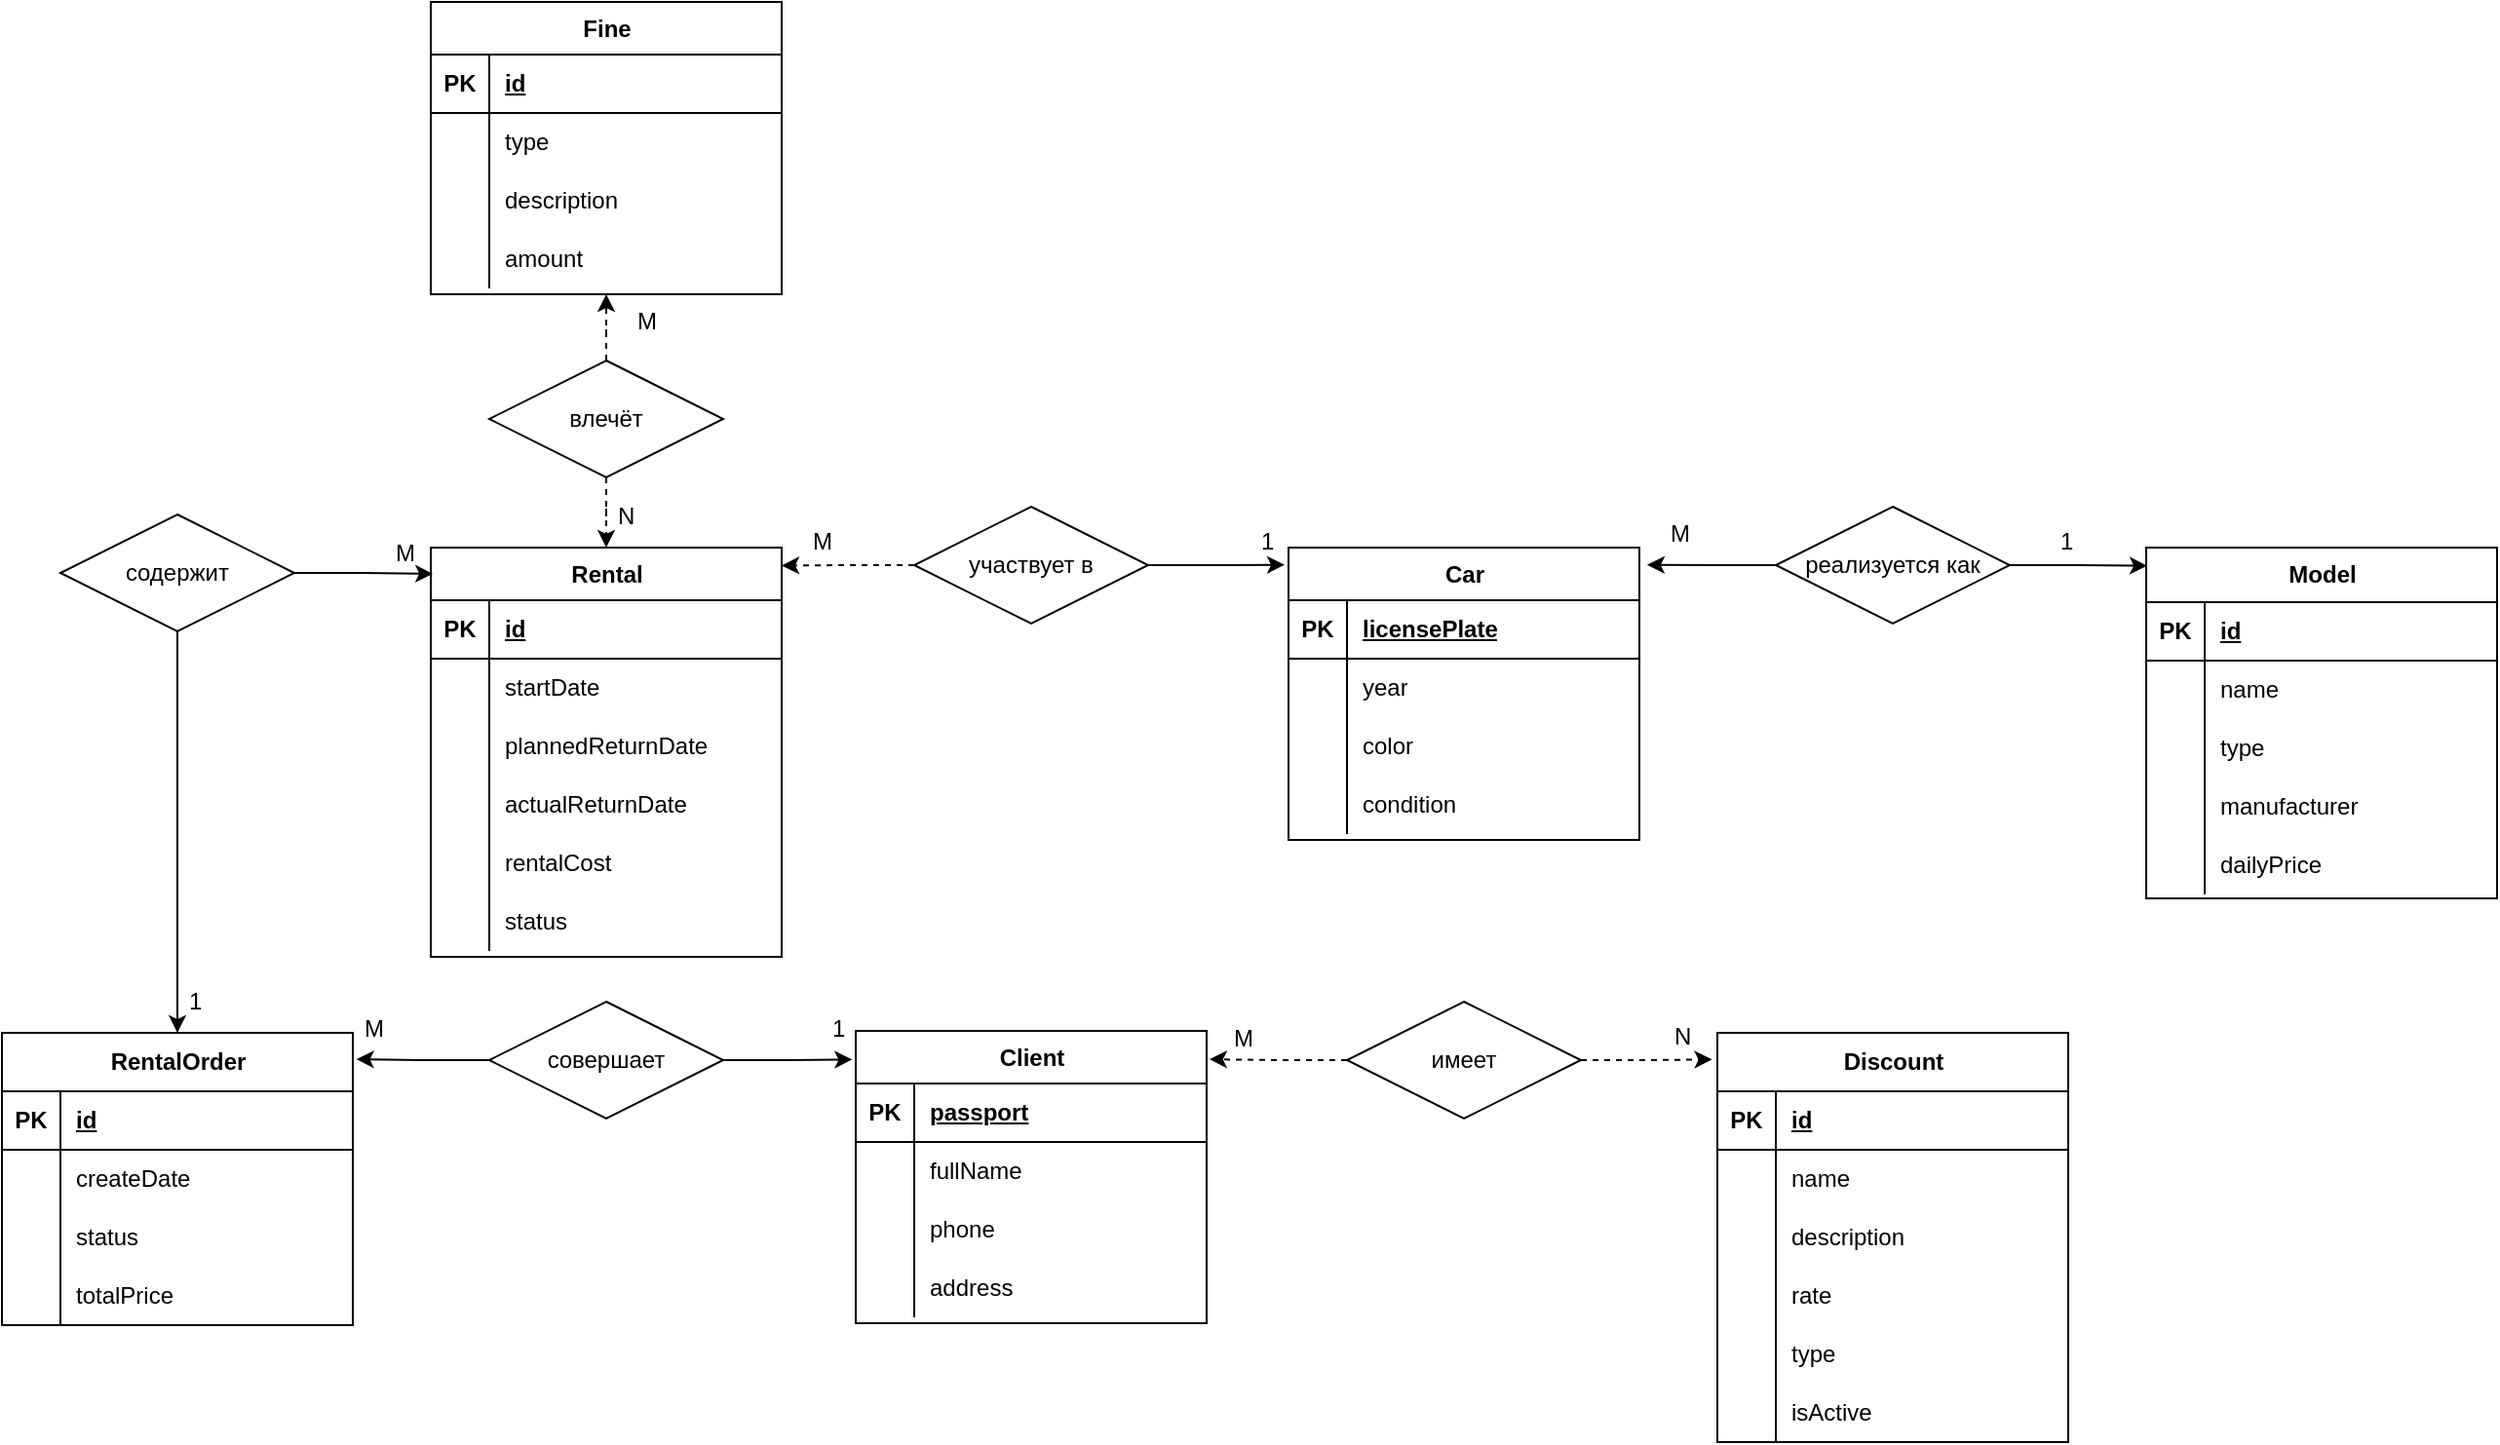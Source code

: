 <mxfile version="21.7.5" type="device">
  <diagram name="Page-1" id="9f46799a-70d6-7492-0946-bef42562c5a5">
    <mxGraphModel dx="1036" dy="1504" grid="1" gridSize="10" guides="1" tooltips="1" connect="1" arrows="1" fold="1" page="1" pageScale="1" pageWidth="1100" pageHeight="850" background="none" math="0" shadow="0">
      <root>
        <mxCell id="0" />
        <mxCell id="1" parent="0" />
        <mxCell id="jEV_TQx2uxg81v38TO5V-1" value="Client" style="shape=table;startSize=27;container=1;collapsible=1;childLayout=tableLayout;fixedRows=1;rowLines=0;fontStyle=1;align=center;resizeLast=1;html=1;" parent="1" vertex="1">
          <mxGeometry x="448" y="265" width="180" height="150" as="geometry" />
        </mxCell>
        <mxCell id="jEV_TQx2uxg81v38TO5V-2" value="" style="shape=tableRow;horizontal=0;startSize=0;swimlaneHead=0;swimlaneBody=0;fillColor=none;collapsible=0;dropTarget=0;points=[[0,0.5],[1,0.5]];portConstraint=eastwest;top=0;left=0;right=0;bottom=1;" parent="jEV_TQx2uxg81v38TO5V-1" vertex="1">
          <mxGeometry y="27" width="180" height="30" as="geometry" />
        </mxCell>
        <mxCell id="jEV_TQx2uxg81v38TO5V-3" value="PK" style="shape=partialRectangle;connectable=0;fillColor=none;top=0;left=0;bottom=0;right=0;fontStyle=1;overflow=hidden;whiteSpace=wrap;html=1;" parent="jEV_TQx2uxg81v38TO5V-2" vertex="1">
          <mxGeometry width="30" height="30" as="geometry">
            <mxRectangle width="30" height="30" as="alternateBounds" />
          </mxGeometry>
        </mxCell>
        <mxCell id="jEV_TQx2uxg81v38TO5V-4" value="passport" style="shape=partialRectangle;connectable=0;fillColor=none;top=0;left=0;bottom=0;right=0;align=left;spacingLeft=6;fontStyle=5;overflow=hidden;whiteSpace=wrap;html=1;" parent="jEV_TQx2uxg81v38TO5V-2" vertex="1">
          <mxGeometry x="30" width="150" height="30" as="geometry">
            <mxRectangle width="150" height="30" as="alternateBounds" />
          </mxGeometry>
        </mxCell>
        <mxCell id="jEV_TQx2uxg81v38TO5V-5" value="" style="shape=tableRow;horizontal=0;startSize=0;swimlaneHead=0;swimlaneBody=0;fillColor=none;collapsible=0;dropTarget=0;points=[[0,0.5],[1,0.5]];portConstraint=eastwest;top=0;left=0;right=0;bottom=0;" parent="jEV_TQx2uxg81v38TO5V-1" vertex="1">
          <mxGeometry y="57" width="180" height="30" as="geometry" />
        </mxCell>
        <mxCell id="jEV_TQx2uxg81v38TO5V-6" value="" style="shape=partialRectangle;connectable=0;fillColor=none;top=0;left=0;bottom=0;right=0;editable=1;overflow=hidden;whiteSpace=wrap;html=1;" parent="jEV_TQx2uxg81v38TO5V-5" vertex="1">
          <mxGeometry width="30" height="30" as="geometry">
            <mxRectangle width="30" height="30" as="alternateBounds" />
          </mxGeometry>
        </mxCell>
        <mxCell id="jEV_TQx2uxg81v38TO5V-7" value="fullName" style="shape=partialRectangle;connectable=0;fillColor=none;top=0;left=0;bottom=0;right=0;align=left;spacingLeft=6;overflow=hidden;whiteSpace=wrap;html=1;" parent="jEV_TQx2uxg81v38TO5V-5" vertex="1">
          <mxGeometry x="30" width="150" height="30" as="geometry">
            <mxRectangle width="150" height="30" as="alternateBounds" />
          </mxGeometry>
        </mxCell>
        <mxCell id="jEV_TQx2uxg81v38TO5V-11" value="" style="shape=tableRow;horizontal=0;startSize=0;swimlaneHead=0;swimlaneBody=0;fillColor=none;collapsible=0;dropTarget=0;points=[[0,0.5],[1,0.5]];portConstraint=eastwest;top=0;left=0;right=0;bottom=0;" parent="jEV_TQx2uxg81v38TO5V-1" vertex="1">
          <mxGeometry y="87" width="180" height="30" as="geometry" />
        </mxCell>
        <mxCell id="jEV_TQx2uxg81v38TO5V-12" value="" style="shape=partialRectangle;connectable=0;fillColor=none;top=0;left=0;bottom=0;right=0;editable=1;overflow=hidden;whiteSpace=wrap;html=1;" parent="jEV_TQx2uxg81v38TO5V-11" vertex="1">
          <mxGeometry width="30" height="30" as="geometry">
            <mxRectangle width="30" height="30" as="alternateBounds" />
          </mxGeometry>
        </mxCell>
        <mxCell id="jEV_TQx2uxg81v38TO5V-13" value="phone" style="shape=partialRectangle;connectable=0;fillColor=none;top=0;left=0;bottom=0;right=0;align=left;spacingLeft=6;overflow=hidden;whiteSpace=wrap;html=1;" parent="jEV_TQx2uxg81v38TO5V-11" vertex="1">
          <mxGeometry x="30" width="150" height="30" as="geometry">
            <mxRectangle width="150" height="30" as="alternateBounds" />
          </mxGeometry>
        </mxCell>
        <mxCell id="jEV_TQx2uxg81v38TO5V-14" style="shape=tableRow;horizontal=0;startSize=0;swimlaneHead=0;swimlaneBody=0;fillColor=none;collapsible=0;dropTarget=0;points=[[0,0.5],[1,0.5]];portConstraint=eastwest;top=0;left=0;right=0;bottom=0;" parent="jEV_TQx2uxg81v38TO5V-1" vertex="1">
          <mxGeometry y="117" width="180" height="30" as="geometry" />
        </mxCell>
        <mxCell id="jEV_TQx2uxg81v38TO5V-15" style="shape=partialRectangle;connectable=0;fillColor=none;top=0;left=0;bottom=0;right=0;editable=1;overflow=hidden;whiteSpace=wrap;html=1;" parent="jEV_TQx2uxg81v38TO5V-14" vertex="1">
          <mxGeometry width="30" height="30" as="geometry">
            <mxRectangle width="30" height="30" as="alternateBounds" />
          </mxGeometry>
        </mxCell>
        <mxCell id="jEV_TQx2uxg81v38TO5V-16" value="address" style="shape=partialRectangle;connectable=0;fillColor=none;top=0;left=0;bottom=0;right=0;align=left;spacingLeft=6;overflow=hidden;whiteSpace=wrap;html=1;" parent="jEV_TQx2uxg81v38TO5V-14" vertex="1">
          <mxGeometry x="30" width="150" height="30" as="geometry">
            <mxRectangle width="150" height="30" as="alternateBounds" />
          </mxGeometry>
        </mxCell>
        <mxCell id="jEV_TQx2uxg81v38TO5V-19" style="edgeStyle=orthogonalEdgeStyle;rounded=0;orthogonalLoop=1;jettySize=auto;html=1;entryX=-0.01;entryY=0.098;entryDx=0;entryDy=0;entryPerimeter=0;" parent="1" source="jEV_TQx2uxg81v38TO5V-17" target="jEV_TQx2uxg81v38TO5V-1" edge="1">
          <mxGeometry relative="1" as="geometry" />
        </mxCell>
        <mxCell id="jEV_TQx2uxg81v38TO5V-36" style="edgeStyle=orthogonalEdgeStyle;rounded=0;orthogonalLoop=1;jettySize=auto;html=1;entryX=1.01;entryY=0.09;entryDx=0;entryDy=0;entryPerimeter=0;" parent="1" source="jEV_TQx2uxg81v38TO5V-17" target="jEV_TQx2uxg81v38TO5V-20" edge="1">
          <mxGeometry relative="1" as="geometry" />
        </mxCell>
        <mxCell id="jEV_TQx2uxg81v38TO5V-17" value="cовершает" style="shape=rhombus;perimeter=rhombusPerimeter;whiteSpace=wrap;html=1;align=center;" parent="1" vertex="1">
          <mxGeometry x="260" y="250" width="120" height="60" as="geometry" />
        </mxCell>
        <mxCell id="jEV_TQx2uxg81v38TO5V-20" value="RentalOrder" style="shape=table;startSize=30;container=1;collapsible=1;childLayout=tableLayout;fixedRows=1;rowLines=0;fontStyle=1;align=center;resizeLast=1;html=1;" parent="1" vertex="1">
          <mxGeometry x="10" y="266" width="180" height="150" as="geometry" />
        </mxCell>
        <mxCell id="jEV_TQx2uxg81v38TO5V-21" value="" style="shape=tableRow;horizontal=0;startSize=0;swimlaneHead=0;swimlaneBody=0;fillColor=none;collapsible=0;dropTarget=0;points=[[0,0.5],[1,0.5]];portConstraint=eastwest;top=0;left=0;right=0;bottom=1;" parent="jEV_TQx2uxg81v38TO5V-20" vertex="1">
          <mxGeometry y="30" width="180" height="30" as="geometry" />
        </mxCell>
        <mxCell id="jEV_TQx2uxg81v38TO5V-22" value="PK" style="shape=partialRectangle;connectable=0;fillColor=none;top=0;left=0;bottom=0;right=0;fontStyle=1;overflow=hidden;whiteSpace=wrap;html=1;" parent="jEV_TQx2uxg81v38TO5V-21" vertex="1">
          <mxGeometry width="30" height="30" as="geometry">
            <mxRectangle width="30" height="30" as="alternateBounds" />
          </mxGeometry>
        </mxCell>
        <mxCell id="jEV_TQx2uxg81v38TO5V-23" value="id" style="shape=partialRectangle;connectable=0;fillColor=none;top=0;left=0;bottom=0;right=0;align=left;spacingLeft=6;fontStyle=5;overflow=hidden;whiteSpace=wrap;html=1;" parent="jEV_TQx2uxg81v38TO5V-21" vertex="1">
          <mxGeometry x="30" width="150" height="30" as="geometry">
            <mxRectangle width="150" height="30" as="alternateBounds" />
          </mxGeometry>
        </mxCell>
        <mxCell id="jEV_TQx2uxg81v38TO5V-24" value="" style="shape=tableRow;horizontal=0;startSize=0;swimlaneHead=0;swimlaneBody=0;fillColor=none;collapsible=0;dropTarget=0;points=[[0,0.5],[1,0.5]];portConstraint=eastwest;top=0;left=0;right=0;bottom=0;" parent="jEV_TQx2uxg81v38TO5V-20" vertex="1">
          <mxGeometry y="60" width="180" height="30" as="geometry" />
        </mxCell>
        <mxCell id="jEV_TQx2uxg81v38TO5V-25" value="" style="shape=partialRectangle;connectable=0;fillColor=none;top=0;left=0;bottom=0;right=0;editable=1;overflow=hidden;whiteSpace=wrap;html=1;" parent="jEV_TQx2uxg81v38TO5V-24" vertex="1">
          <mxGeometry width="30" height="30" as="geometry">
            <mxRectangle width="30" height="30" as="alternateBounds" />
          </mxGeometry>
        </mxCell>
        <mxCell id="jEV_TQx2uxg81v38TO5V-26" value="createDate" style="shape=partialRectangle;connectable=0;fillColor=none;top=0;left=0;bottom=0;right=0;align=left;spacingLeft=6;overflow=hidden;whiteSpace=wrap;html=1;" parent="jEV_TQx2uxg81v38TO5V-24" vertex="1">
          <mxGeometry x="30" width="150" height="30" as="geometry">
            <mxRectangle width="150" height="30" as="alternateBounds" />
          </mxGeometry>
        </mxCell>
        <mxCell id="jEV_TQx2uxg81v38TO5V-27" value="" style="shape=tableRow;horizontal=0;startSize=0;swimlaneHead=0;swimlaneBody=0;fillColor=none;collapsible=0;dropTarget=0;points=[[0,0.5],[1,0.5]];portConstraint=eastwest;top=0;left=0;right=0;bottom=0;" parent="jEV_TQx2uxg81v38TO5V-20" vertex="1">
          <mxGeometry y="90" width="180" height="30" as="geometry" />
        </mxCell>
        <mxCell id="jEV_TQx2uxg81v38TO5V-28" value="" style="shape=partialRectangle;connectable=0;fillColor=none;top=0;left=0;bottom=0;right=0;editable=1;overflow=hidden;whiteSpace=wrap;html=1;" parent="jEV_TQx2uxg81v38TO5V-27" vertex="1">
          <mxGeometry width="30" height="30" as="geometry">
            <mxRectangle width="30" height="30" as="alternateBounds" />
          </mxGeometry>
        </mxCell>
        <mxCell id="jEV_TQx2uxg81v38TO5V-29" value="status" style="shape=partialRectangle;connectable=0;fillColor=none;top=0;left=0;bottom=0;right=0;align=left;spacingLeft=6;overflow=hidden;whiteSpace=wrap;html=1;" parent="jEV_TQx2uxg81v38TO5V-27" vertex="1">
          <mxGeometry x="30" width="150" height="30" as="geometry">
            <mxRectangle width="150" height="30" as="alternateBounds" />
          </mxGeometry>
        </mxCell>
        <mxCell id="jEV_TQx2uxg81v38TO5V-30" value="" style="shape=tableRow;horizontal=0;startSize=0;swimlaneHead=0;swimlaneBody=0;fillColor=none;collapsible=0;dropTarget=0;points=[[0,0.5],[1,0.5]];portConstraint=eastwest;top=0;left=0;right=0;bottom=0;" parent="jEV_TQx2uxg81v38TO5V-20" vertex="1">
          <mxGeometry y="120" width="180" height="30" as="geometry" />
        </mxCell>
        <mxCell id="jEV_TQx2uxg81v38TO5V-31" value="" style="shape=partialRectangle;connectable=0;fillColor=none;top=0;left=0;bottom=0;right=0;editable=1;overflow=hidden;whiteSpace=wrap;html=1;" parent="jEV_TQx2uxg81v38TO5V-30" vertex="1">
          <mxGeometry width="30" height="30" as="geometry">
            <mxRectangle width="30" height="30" as="alternateBounds" />
          </mxGeometry>
        </mxCell>
        <mxCell id="jEV_TQx2uxg81v38TO5V-32" value="totalPrice" style="shape=partialRectangle;connectable=0;fillColor=none;top=0;left=0;bottom=0;right=0;align=left;spacingLeft=6;overflow=hidden;whiteSpace=wrap;html=1;" parent="jEV_TQx2uxg81v38TO5V-30" vertex="1">
          <mxGeometry x="30" width="150" height="30" as="geometry">
            <mxRectangle width="150" height="30" as="alternateBounds" />
          </mxGeometry>
        </mxCell>
        <mxCell id="jEV_TQx2uxg81v38TO5V-37" value="1" style="text;strokeColor=none;fillColor=none;spacingLeft=4;spacingRight=4;overflow=hidden;rotatable=0;points=[[0,0.5],[1,0.5]];portConstraint=eastwest;fontSize=12;whiteSpace=wrap;html=1;" parent="1" vertex="1">
          <mxGeometry x="430" y="250" width="40" height="30" as="geometry" />
        </mxCell>
        <mxCell id="jEV_TQx2uxg81v38TO5V-38" value="M" style="text;strokeColor=none;fillColor=none;spacingLeft=4;spacingRight=4;overflow=hidden;rotatable=0;points=[[0,0.5],[1,0.5]];portConstraint=eastwest;fontSize=12;whiteSpace=wrap;html=1;" parent="1" vertex="1">
          <mxGeometry x="190" y="250" width="20" height="30" as="geometry" />
        </mxCell>
        <mxCell id="jEV_TQx2uxg81v38TO5V-55" value="Rental" style="shape=table;startSize=27;container=1;collapsible=1;childLayout=tableLayout;fixedRows=1;rowLines=0;fontStyle=1;align=center;resizeLast=1;html=1;" parent="1" vertex="1">
          <mxGeometry x="230" y="17" width="180" height="210" as="geometry" />
        </mxCell>
        <mxCell id="jEV_TQx2uxg81v38TO5V-56" value="" style="shape=tableRow;horizontal=0;startSize=0;swimlaneHead=0;swimlaneBody=0;fillColor=none;collapsible=0;dropTarget=0;points=[[0,0.5],[1,0.5]];portConstraint=eastwest;top=0;left=0;right=0;bottom=1;" parent="jEV_TQx2uxg81v38TO5V-55" vertex="1">
          <mxGeometry y="27" width="180" height="30" as="geometry" />
        </mxCell>
        <mxCell id="jEV_TQx2uxg81v38TO5V-57" value="PK" style="shape=partialRectangle;connectable=0;fillColor=none;top=0;left=0;bottom=0;right=0;fontStyle=1;overflow=hidden;whiteSpace=wrap;html=1;" parent="jEV_TQx2uxg81v38TO5V-56" vertex="1">
          <mxGeometry width="30" height="30" as="geometry">
            <mxRectangle width="30" height="30" as="alternateBounds" />
          </mxGeometry>
        </mxCell>
        <mxCell id="jEV_TQx2uxg81v38TO5V-58" value="id" style="shape=partialRectangle;connectable=0;fillColor=none;top=0;left=0;bottom=0;right=0;align=left;spacingLeft=6;fontStyle=5;overflow=hidden;whiteSpace=wrap;html=1;" parent="jEV_TQx2uxg81v38TO5V-56" vertex="1">
          <mxGeometry x="30" width="150" height="30" as="geometry">
            <mxRectangle width="150" height="30" as="alternateBounds" />
          </mxGeometry>
        </mxCell>
        <mxCell id="jEV_TQx2uxg81v38TO5V-59" value="" style="shape=tableRow;horizontal=0;startSize=0;swimlaneHead=0;swimlaneBody=0;fillColor=none;collapsible=0;dropTarget=0;points=[[0,0.5],[1,0.5]];portConstraint=eastwest;top=0;left=0;right=0;bottom=0;" parent="jEV_TQx2uxg81v38TO5V-55" vertex="1">
          <mxGeometry y="57" width="180" height="30" as="geometry" />
        </mxCell>
        <mxCell id="jEV_TQx2uxg81v38TO5V-60" value="" style="shape=partialRectangle;connectable=0;fillColor=none;top=0;left=0;bottom=0;right=0;editable=1;overflow=hidden;whiteSpace=wrap;html=1;" parent="jEV_TQx2uxg81v38TO5V-59" vertex="1">
          <mxGeometry width="30" height="30" as="geometry">
            <mxRectangle width="30" height="30" as="alternateBounds" />
          </mxGeometry>
        </mxCell>
        <mxCell id="jEV_TQx2uxg81v38TO5V-61" value="startDate" style="shape=partialRectangle;connectable=0;fillColor=none;top=0;left=0;bottom=0;right=0;align=left;spacingLeft=6;overflow=hidden;whiteSpace=wrap;html=1;" parent="jEV_TQx2uxg81v38TO5V-59" vertex="1">
          <mxGeometry x="30" width="150" height="30" as="geometry">
            <mxRectangle width="150" height="30" as="alternateBounds" />
          </mxGeometry>
        </mxCell>
        <mxCell id="jEV_TQx2uxg81v38TO5V-62" value="" style="shape=tableRow;horizontal=0;startSize=0;swimlaneHead=0;swimlaneBody=0;fillColor=none;collapsible=0;dropTarget=0;points=[[0,0.5],[1,0.5]];portConstraint=eastwest;top=0;left=0;right=0;bottom=0;" parent="jEV_TQx2uxg81v38TO5V-55" vertex="1">
          <mxGeometry y="87" width="180" height="30" as="geometry" />
        </mxCell>
        <mxCell id="jEV_TQx2uxg81v38TO5V-63" value="" style="shape=partialRectangle;connectable=0;fillColor=none;top=0;left=0;bottom=0;right=0;editable=1;overflow=hidden;whiteSpace=wrap;html=1;" parent="jEV_TQx2uxg81v38TO5V-62" vertex="1">
          <mxGeometry width="30" height="30" as="geometry">
            <mxRectangle width="30" height="30" as="alternateBounds" />
          </mxGeometry>
        </mxCell>
        <mxCell id="jEV_TQx2uxg81v38TO5V-64" value="plannedReturnDate" style="shape=partialRectangle;connectable=0;fillColor=none;top=0;left=0;bottom=0;right=0;align=left;spacingLeft=6;overflow=hidden;whiteSpace=wrap;html=1;" parent="jEV_TQx2uxg81v38TO5V-62" vertex="1">
          <mxGeometry x="30" width="150" height="30" as="geometry">
            <mxRectangle width="150" height="30" as="alternateBounds" />
          </mxGeometry>
        </mxCell>
        <mxCell id="jEV_TQx2uxg81v38TO5V-65" value="" style="shape=tableRow;horizontal=0;startSize=0;swimlaneHead=0;swimlaneBody=0;fillColor=none;collapsible=0;dropTarget=0;points=[[0,0.5],[1,0.5]];portConstraint=eastwest;top=0;left=0;right=0;bottom=0;" parent="jEV_TQx2uxg81v38TO5V-55" vertex="1">
          <mxGeometry y="117" width="180" height="30" as="geometry" />
        </mxCell>
        <mxCell id="jEV_TQx2uxg81v38TO5V-66" value="" style="shape=partialRectangle;connectable=0;fillColor=none;top=0;left=0;bottom=0;right=0;editable=1;overflow=hidden;whiteSpace=wrap;html=1;" parent="jEV_TQx2uxg81v38TO5V-65" vertex="1">
          <mxGeometry width="30" height="30" as="geometry">
            <mxRectangle width="30" height="30" as="alternateBounds" />
          </mxGeometry>
        </mxCell>
        <mxCell id="jEV_TQx2uxg81v38TO5V-67" value="actualReturnDate" style="shape=partialRectangle;connectable=0;fillColor=none;top=0;left=0;bottom=0;right=0;align=left;spacingLeft=6;overflow=hidden;whiteSpace=wrap;html=1;" parent="jEV_TQx2uxg81v38TO5V-65" vertex="1">
          <mxGeometry x="30" width="150" height="30" as="geometry">
            <mxRectangle width="150" height="30" as="alternateBounds" />
          </mxGeometry>
        </mxCell>
        <mxCell id="jEV_TQx2uxg81v38TO5V-68" style="shape=tableRow;horizontal=0;startSize=0;swimlaneHead=0;swimlaneBody=0;fillColor=none;collapsible=0;dropTarget=0;points=[[0,0.5],[1,0.5]];portConstraint=eastwest;top=0;left=0;right=0;bottom=0;" parent="jEV_TQx2uxg81v38TO5V-55" vertex="1">
          <mxGeometry y="147" width="180" height="30" as="geometry" />
        </mxCell>
        <mxCell id="jEV_TQx2uxg81v38TO5V-69" style="shape=partialRectangle;connectable=0;fillColor=none;top=0;left=0;bottom=0;right=0;editable=1;overflow=hidden;whiteSpace=wrap;html=1;" parent="jEV_TQx2uxg81v38TO5V-68" vertex="1">
          <mxGeometry width="30" height="30" as="geometry">
            <mxRectangle width="30" height="30" as="alternateBounds" />
          </mxGeometry>
        </mxCell>
        <mxCell id="jEV_TQx2uxg81v38TO5V-70" value="rentalCost" style="shape=partialRectangle;connectable=0;fillColor=none;top=0;left=0;bottom=0;right=0;align=left;spacingLeft=6;overflow=hidden;whiteSpace=wrap;html=1;" parent="jEV_TQx2uxg81v38TO5V-68" vertex="1">
          <mxGeometry x="30" width="150" height="30" as="geometry">
            <mxRectangle width="150" height="30" as="alternateBounds" />
          </mxGeometry>
        </mxCell>
        <mxCell id="jEV_TQx2uxg81v38TO5V-71" style="shape=tableRow;horizontal=0;startSize=0;swimlaneHead=0;swimlaneBody=0;fillColor=none;collapsible=0;dropTarget=0;points=[[0,0.5],[1,0.5]];portConstraint=eastwest;top=0;left=0;right=0;bottom=0;" parent="jEV_TQx2uxg81v38TO5V-55" vertex="1">
          <mxGeometry y="177" width="180" height="30" as="geometry" />
        </mxCell>
        <mxCell id="jEV_TQx2uxg81v38TO5V-72" style="shape=partialRectangle;connectable=0;fillColor=none;top=0;left=0;bottom=0;right=0;editable=1;overflow=hidden;whiteSpace=wrap;html=1;" parent="jEV_TQx2uxg81v38TO5V-71" vertex="1">
          <mxGeometry width="30" height="30" as="geometry">
            <mxRectangle width="30" height="30" as="alternateBounds" />
          </mxGeometry>
        </mxCell>
        <mxCell id="jEV_TQx2uxg81v38TO5V-73" value="status" style="shape=partialRectangle;connectable=0;fillColor=none;top=0;left=0;bottom=0;right=0;align=left;spacingLeft=6;overflow=hidden;whiteSpace=wrap;html=1;" parent="jEV_TQx2uxg81v38TO5V-71" vertex="1">
          <mxGeometry x="30" width="150" height="30" as="geometry">
            <mxRectangle width="150" height="30" as="alternateBounds" />
          </mxGeometry>
        </mxCell>
        <mxCell id="jEV_TQx2uxg81v38TO5V-75" style="edgeStyle=orthogonalEdgeStyle;rounded=0;orthogonalLoop=1;jettySize=auto;html=1;entryX=0.5;entryY=0;entryDx=0;entryDy=0;" parent="1" source="jEV_TQx2uxg81v38TO5V-74" target="jEV_TQx2uxg81v38TO5V-20" edge="1">
          <mxGeometry relative="1" as="geometry" />
        </mxCell>
        <mxCell id="jEV_TQx2uxg81v38TO5V-76" style="edgeStyle=orthogonalEdgeStyle;rounded=0;orthogonalLoop=1;jettySize=auto;html=1;entryX=0.006;entryY=0.064;entryDx=0;entryDy=0;entryPerimeter=0;" parent="1" source="jEV_TQx2uxg81v38TO5V-74" target="jEV_TQx2uxg81v38TO5V-55" edge="1">
          <mxGeometry relative="1" as="geometry" />
        </mxCell>
        <mxCell id="jEV_TQx2uxg81v38TO5V-74" value="cодержит" style="shape=rhombus;perimeter=rhombusPerimeter;whiteSpace=wrap;html=1;align=center;" parent="1" vertex="1">
          <mxGeometry x="40" width="120" height="60" as="geometry" />
        </mxCell>
        <mxCell id="jEV_TQx2uxg81v38TO5V-77" value="1" style="text;strokeColor=none;fillColor=none;spacingLeft=4;spacingRight=4;overflow=hidden;rotatable=0;points=[[0,0.5],[1,0.5]];portConstraint=eastwest;fontSize=12;whiteSpace=wrap;html=1;" parent="1" vertex="1">
          <mxGeometry x="100" y="236" width="40" height="30" as="geometry" />
        </mxCell>
        <mxCell id="jEV_TQx2uxg81v38TO5V-78" value="M" style="text;strokeColor=none;fillColor=none;spacingLeft=4;spacingRight=4;overflow=hidden;rotatable=0;points=[[0,0.5],[1,0.5]];portConstraint=eastwest;fontSize=12;whiteSpace=wrap;html=1;" parent="1" vertex="1">
          <mxGeometry x="206" y="6" width="40" height="30" as="geometry" />
        </mxCell>
        <mxCell id="jEV_TQx2uxg81v38TO5V-79" value="Car" style="shape=table;startSize=27;container=1;collapsible=1;childLayout=tableLayout;fixedRows=1;rowLines=0;fontStyle=1;align=center;resizeLast=1;html=1;" parent="1" vertex="1">
          <mxGeometry x="670" y="17" width="180" height="150" as="geometry" />
        </mxCell>
        <mxCell id="jEV_TQx2uxg81v38TO5V-80" value="" style="shape=tableRow;horizontal=0;startSize=0;swimlaneHead=0;swimlaneBody=0;fillColor=none;collapsible=0;dropTarget=0;points=[[0,0.5],[1,0.5]];portConstraint=eastwest;top=0;left=0;right=0;bottom=1;" parent="jEV_TQx2uxg81v38TO5V-79" vertex="1">
          <mxGeometry y="27" width="180" height="30" as="geometry" />
        </mxCell>
        <mxCell id="jEV_TQx2uxg81v38TO5V-81" value="PK" style="shape=partialRectangle;connectable=0;fillColor=none;top=0;left=0;bottom=0;right=0;fontStyle=1;overflow=hidden;whiteSpace=wrap;html=1;" parent="jEV_TQx2uxg81v38TO5V-80" vertex="1">
          <mxGeometry width="30" height="30" as="geometry">
            <mxRectangle width="30" height="30" as="alternateBounds" />
          </mxGeometry>
        </mxCell>
        <mxCell id="jEV_TQx2uxg81v38TO5V-82" value="licensePlate" style="shape=partialRectangle;connectable=0;fillColor=none;top=0;left=0;bottom=0;right=0;align=left;spacingLeft=6;fontStyle=5;overflow=hidden;whiteSpace=wrap;html=1;" parent="jEV_TQx2uxg81v38TO5V-80" vertex="1">
          <mxGeometry x="30" width="150" height="30" as="geometry">
            <mxRectangle width="150" height="30" as="alternateBounds" />
          </mxGeometry>
        </mxCell>
        <mxCell id="jEV_TQx2uxg81v38TO5V-86" value="" style="shape=tableRow;horizontal=0;startSize=0;swimlaneHead=0;swimlaneBody=0;fillColor=none;collapsible=0;dropTarget=0;points=[[0,0.5],[1,0.5]];portConstraint=eastwest;top=0;left=0;right=0;bottom=0;" parent="jEV_TQx2uxg81v38TO5V-79" vertex="1">
          <mxGeometry y="57" width="180" height="30" as="geometry" />
        </mxCell>
        <mxCell id="jEV_TQx2uxg81v38TO5V-87" value="" style="shape=partialRectangle;connectable=0;fillColor=none;top=0;left=0;bottom=0;right=0;editable=1;overflow=hidden;whiteSpace=wrap;html=1;" parent="jEV_TQx2uxg81v38TO5V-86" vertex="1">
          <mxGeometry width="30" height="30" as="geometry">
            <mxRectangle width="30" height="30" as="alternateBounds" />
          </mxGeometry>
        </mxCell>
        <mxCell id="jEV_TQx2uxg81v38TO5V-88" value="year" style="shape=partialRectangle;connectable=0;fillColor=none;top=0;left=0;bottom=0;right=0;align=left;spacingLeft=6;overflow=hidden;whiteSpace=wrap;html=1;" parent="jEV_TQx2uxg81v38TO5V-86" vertex="1">
          <mxGeometry x="30" width="150" height="30" as="geometry">
            <mxRectangle width="150" height="30" as="alternateBounds" />
          </mxGeometry>
        </mxCell>
        <mxCell id="jEV_TQx2uxg81v38TO5V-89" value="" style="shape=tableRow;horizontal=0;startSize=0;swimlaneHead=0;swimlaneBody=0;fillColor=none;collapsible=0;dropTarget=0;points=[[0,0.5],[1,0.5]];portConstraint=eastwest;top=0;left=0;right=0;bottom=0;" parent="jEV_TQx2uxg81v38TO5V-79" vertex="1">
          <mxGeometry y="87" width="180" height="30" as="geometry" />
        </mxCell>
        <mxCell id="jEV_TQx2uxg81v38TO5V-90" value="" style="shape=partialRectangle;connectable=0;fillColor=none;top=0;left=0;bottom=0;right=0;editable=1;overflow=hidden;whiteSpace=wrap;html=1;" parent="jEV_TQx2uxg81v38TO5V-89" vertex="1">
          <mxGeometry width="30" height="30" as="geometry">
            <mxRectangle width="30" height="30" as="alternateBounds" />
          </mxGeometry>
        </mxCell>
        <mxCell id="jEV_TQx2uxg81v38TO5V-91" value="color" style="shape=partialRectangle;connectable=0;fillColor=none;top=0;left=0;bottom=0;right=0;align=left;spacingLeft=6;overflow=hidden;whiteSpace=wrap;html=1;" parent="jEV_TQx2uxg81v38TO5V-89" vertex="1">
          <mxGeometry x="30" width="150" height="30" as="geometry">
            <mxRectangle width="150" height="30" as="alternateBounds" />
          </mxGeometry>
        </mxCell>
        <mxCell id="jEV_TQx2uxg81v38TO5V-95" style="shape=tableRow;horizontal=0;startSize=0;swimlaneHead=0;swimlaneBody=0;fillColor=none;collapsible=0;dropTarget=0;points=[[0,0.5],[1,0.5]];portConstraint=eastwest;top=0;left=0;right=0;bottom=0;" parent="jEV_TQx2uxg81v38TO5V-79" vertex="1">
          <mxGeometry y="117" width="180" height="30" as="geometry" />
        </mxCell>
        <mxCell id="jEV_TQx2uxg81v38TO5V-96" style="shape=partialRectangle;connectable=0;fillColor=none;top=0;left=0;bottom=0;right=0;editable=1;overflow=hidden;whiteSpace=wrap;html=1;" parent="jEV_TQx2uxg81v38TO5V-95" vertex="1">
          <mxGeometry width="30" height="30" as="geometry">
            <mxRectangle width="30" height="30" as="alternateBounds" />
          </mxGeometry>
        </mxCell>
        <mxCell id="jEV_TQx2uxg81v38TO5V-97" value="condition" style="shape=partialRectangle;connectable=0;fillColor=none;top=0;left=0;bottom=0;right=0;align=left;spacingLeft=6;overflow=hidden;whiteSpace=wrap;html=1;" parent="jEV_TQx2uxg81v38TO5V-95" vertex="1">
          <mxGeometry x="30" width="150" height="30" as="geometry">
            <mxRectangle width="150" height="30" as="alternateBounds" />
          </mxGeometry>
        </mxCell>
        <mxCell id="jEV_TQx2uxg81v38TO5V-105" style="edgeStyle=orthogonalEdgeStyle;rounded=0;orthogonalLoop=1;jettySize=auto;html=1;entryX=1;entryY=0.044;entryDx=0;entryDy=0;entryPerimeter=0;dashed=1;" parent="1" source="jEV_TQx2uxg81v38TO5V-104" target="jEV_TQx2uxg81v38TO5V-55" edge="1">
          <mxGeometry relative="1" as="geometry" />
        </mxCell>
        <mxCell id="jEV_TQx2uxg81v38TO5V-106" style="edgeStyle=orthogonalEdgeStyle;rounded=0;orthogonalLoop=1;jettySize=auto;html=1;entryX=-0.011;entryY=0.059;entryDx=0;entryDy=0;entryPerimeter=0;" parent="1" source="jEV_TQx2uxg81v38TO5V-104" target="jEV_TQx2uxg81v38TO5V-79" edge="1">
          <mxGeometry relative="1" as="geometry" />
        </mxCell>
        <mxCell id="jEV_TQx2uxg81v38TO5V-104" value="участвует в" style="shape=rhombus;perimeter=rhombusPerimeter;whiteSpace=wrap;html=1;align=center;" parent="1" vertex="1">
          <mxGeometry x="478" y="-4" width="120" height="60" as="geometry" />
        </mxCell>
        <mxCell id="jEV_TQx2uxg81v38TO5V-107" value="M" style="text;strokeColor=none;fillColor=none;spacingLeft=4;spacingRight=4;overflow=hidden;rotatable=0;points=[[0,0.5],[1,0.5]];portConstraint=eastwest;fontSize=12;whiteSpace=wrap;html=1;" parent="1" vertex="1">
          <mxGeometry x="420" width="40" height="30" as="geometry" />
        </mxCell>
        <mxCell id="jEV_TQx2uxg81v38TO5V-108" value="1" style="text;strokeColor=none;fillColor=none;spacingLeft=4;spacingRight=4;overflow=hidden;rotatable=0;points=[[0,0.5],[1,0.5]];portConstraint=eastwest;fontSize=12;whiteSpace=wrap;html=1;" parent="1" vertex="1">
          <mxGeometry x="650" width="40" height="30" as="geometry" />
        </mxCell>
        <mxCell id="jEV_TQx2uxg81v38TO5V-109" value="Model" style="shape=table;startSize=28;container=1;collapsible=1;childLayout=tableLayout;fixedRows=1;rowLines=0;fontStyle=1;align=center;resizeLast=1;html=1;" parent="1" vertex="1">
          <mxGeometry x="1110" y="17" width="180" height="180" as="geometry" />
        </mxCell>
        <mxCell id="jEV_TQx2uxg81v38TO5V-110" value="" style="shape=tableRow;horizontal=0;startSize=0;swimlaneHead=0;swimlaneBody=0;fillColor=none;collapsible=0;dropTarget=0;points=[[0,0.5],[1,0.5]];portConstraint=eastwest;top=0;left=0;right=0;bottom=1;" parent="jEV_TQx2uxg81v38TO5V-109" vertex="1">
          <mxGeometry y="28" width="180" height="30" as="geometry" />
        </mxCell>
        <mxCell id="jEV_TQx2uxg81v38TO5V-111" value="PK" style="shape=partialRectangle;connectable=0;fillColor=none;top=0;left=0;bottom=0;right=0;fontStyle=1;overflow=hidden;whiteSpace=wrap;html=1;" parent="jEV_TQx2uxg81v38TO5V-110" vertex="1">
          <mxGeometry width="30" height="30" as="geometry">
            <mxRectangle width="30" height="30" as="alternateBounds" />
          </mxGeometry>
        </mxCell>
        <mxCell id="jEV_TQx2uxg81v38TO5V-112" value="id" style="shape=partialRectangle;connectable=0;fillColor=none;top=0;left=0;bottom=0;right=0;align=left;spacingLeft=6;fontStyle=5;overflow=hidden;whiteSpace=wrap;html=1;" parent="jEV_TQx2uxg81v38TO5V-110" vertex="1">
          <mxGeometry x="30" width="150" height="30" as="geometry">
            <mxRectangle width="150" height="30" as="alternateBounds" />
          </mxGeometry>
        </mxCell>
        <mxCell id="jEV_TQx2uxg81v38TO5V-113" value="" style="shape=tableRow;horizontal=0;startSize=0;swimlaneHead=0;swimlaneBody=0;fillColor=none;collapsible=0;dropTarget=0;points=[[0,0.5],[1,0.5]];portConstraint=eastwest;top=0;left=0;right=0;bottom=0;" parent="jEV_TQx2uxg81v38TO5V-109" vertex="1">
          <mxGeometry y="58" width="180" height="30" as="geometry" />
        </mxCell>
        <mxCell id="jEV_TQx2uxg81v38TO5V-114" value="" style="shape=partialRectangle;connectable=0;fillColor=none;top=0;left=0;bottom=0;right=0;editable=1;overflow=hidden;whiteSpace=wrap;html=1;" parent="jEV_TQx2uxg81v38TO5V-113" vertex="1">
          <mxGeometry width="30" height="30" as="geometry">
            <mxRectangle width="30" height="30" as="alternateBounds" />
          </mxGeometry>
        </mxCell>
        <mxCell id="jEV_TQx2uxg81v38TO5V-115" value="name" style="shape=partialRectangle;connectable=0;fillColor=none;top=0;left=0;bottom=0;right=0;align=left;spacingLeft=6;overflow=hidden;whiteSpace=wrap;html=1;" parent="jEV_TQx2uxg81v38TO5V-113" vertex="1">
          <mxGeometry x="30" width="150" height="30" as="geometry">
            <mxRectangle width="150" height="30" as="alternateBounds" />
          </mxGeometry>
        </mxCell>
        <mxCell id="jEV_TQx2uxg81v38TO5V-116" value="" style="shape=tableRow;horizontal=0;startSize=0;swimlaneHead=0;swimlaneBody=0;fillColor=none;collapsible=0;dropTarget=0;points=[[0,0.5],[1,0.5]];portConstraint=eastwest;top=0;left=0;right=0;bottom=0;" parent="jEV_TQx2uxg81v38TO5V-109" vertex="1">
          <mxGeometry y="88" width="180" height="30" as="geometry" />
        </mxCell>
        <mxCell id="jEV_TQx2uxg81v38TO5V-117" value="" style="shape=partialRectangle;connectable=0;fillColor=none;top=0;left=0;bottom=0;right=0;editable=1;overflow=hidden;whiteSpace=wrap;html=1;" parent="jEV_TQx2uxg81v38TO5V-116" vertex="1">
          <mxGeometry width="30" height="30" as="geometry">
            <mxRectangle width="30" height="30" as="alternateBounds" />
          </mxGeometry>
        </mxCell>
        <mxCell id="jEV_TQx2uxg81v38TO5V-118" value="type" style="shape=partialRectangle;connectable=0;fillColor=none;top=0;left=0;bottom=0;right=0;align=left;spacingLeft=6;overflow=hidden;whiteSpace=wrap;html=1;" parent="jEV_TQx2uxg81v38TO5V-116" vertex="1">
          <mxGeometry x="30" width="150" height="30" as="geometry">
            <mxRectangle width="150" height="30" as="alternateBounds" />
          </mxGeometry>
        </mxCell>
        <mxCell id="jEV_TQx2uxg81v38TO5V-119" value="" style="shape=tableRow;horizontal=0;startSize=0;swimlaneHead=0;swimlaneBody=0;fillColor=none;collapsible=0;dropTarget=0;points=[[0,0.5],[1,0.5]];portConstraint=eastwest;top=0;left=0;right=0;bottom=0;" parent="jEV_TQx2uxg81v38TO5V-109" vertex="1">
          <mxGeometry y="118" width="180" height="30" as="geometry" />
        </mxCell>
        <mxCell id="jEV_TQx2uxg81v38TO5V-120" value="" style="shape=partialRectangle;connectable=0;fillColor=none;top=0;left=0;bottom=0;right=0;editable=1;overflow=hidden;whiteSpace=wrap;html=1;" parent="jEV_TQx2uxg81v38TO5V-119" vertex="1">
          <mxGeometry width="30" height="30" as="geometry">
            <mxRectangle width="30" height="30" as="alternateBounds" />
          </mxGeometry>
        </mxCell>
        <mxCell id="jEV_TQx2uxg81v38TO5V-121" value="manufacturer" style="shape=partialRectangle;connectable=0;fillColor=none;top=0;left=0;bottom=0;right=0;align=left;spacingLeft=6;overflow=hidden;whiteSpace=wrap;html=1;" parent="jEV_TQx2uxg81v38TO5V-119" vertex="1">
          <mxGeometry x="30" width="150" height="30" as="geometry">
            <mxRectangle width="150" height="30" as="alternateBounds" />
          </mxGeometry>
        </mxCell>
        <mxCell id="nalnnKPaWc2-TJp5gOge-2" style="shape=tableRow;horizontal=0;startSize=0;swimlaneHead=0;swimlaneBody=0;fillColor=none;collapsible=0;dropTarget=0;points=[[0,0.5],[1,0.5]];portConstraint=eastwest;top=0;left=0;right=0;bottom=0;" parent="jEV_TQx2uxg81v38TO5V-109" vertex="1">
          <mxGeometry y="148" width="180" height="30" as="geometry" />
        </mxCell>
        <mxCell id="nalnnKPaWc2-TJp5gOge-3" style="shape=partialRectangle;connectable=0;fillColor=none;top=0;left=0;bottom=0;right=0;editable=1;overflow=hidden;whiteSpace=wrap;html=1;" parent="nalnnKPaWc2-TJp5gOge-2" vertex="1">
          <mxGeometry width="30" height="30" as="geometry">
            <mxRectangle width="30" height="30" as="alternateBounds" />
          </mxGeometry>
        </mxCell>
        <mxCell id="nalnnKPaWc2-TJp5gOge-4" value="dailyPrice" style="shape=partialRectangle;connectable=0;fillColor=none;top=0;left=0;bottom=0;right=0;align=left;spacingLeft=6;overflow=hidden;whiteSpace=wrap;html=1;" parent="nalnnKPaWc2-TJp5gOge-2" vertex="1">
          <mxGeometry x="30" width="150" height="30" as="geometry">
            <mxRectangle width="150" height="30" as="alternateBounds" />
          </mxGeometry>
        </mxCell>
        <mxCell id="jEV_TQx2uxg81v38TO5V-132" style="edgeStyle=orthogonalEdgeStyle;rounded=0;orthogonalLoop=1;jettySize=auto;html=1;entryX=1.022;entryY=0.059;entryDx=0;entryDy=0;entryPerimeter=0;" parent="1" source="jEV_TQx2uxg81v38TO5V-131" target="jEV_TQx2uxg81v38TO5V-79" edge="1">
          <mxGeometry relative="1" as="geometry" />
        </mxCell>
        <mxCell id="jEV_TQx2uxg81v38TO5V-135" style="edgeStyle=orthogonalEdgeStyle;rounded=0;orthogonalLoop=1;jettySize=auto;html=1;entryX=0.003;entryY=0.052;entryDx=0;entryDy=0;entryPerimeter=0;" parent="1" source="jEV_TQx2uxg81v38TO5V-131" target="jEV_TQx2uxg81v38TO5V-109" edge="1">
          <mxGeometry relative="1" as="geometry">
            <Array as="points" />
          </mxGeometry>
        </mxCell>
        <mxCell id="jEV_TQx2uxg81v38TO5V-131" value="реализуется как" style="shape=rhombus;perimeter=rhombusPerimeter;whiteSpace=wrap;html=1;align=center;" parent="1" vertex="1">
          <mxGeometry x="920" y="-4" width="120" height="60" as="geometry" />
        </mxCell>
        <mxCell id="jEV_TQx2uxg81v38TO5V-136" value="1" style="text;strokeColor=none;fillColor=none;spacingLeft=4;spacingRight=4;overflow=hidden;rotatable=0;points=[[0,0.5],[1,0.5]];portConstraint=eastwest;fontSize=12;whiteSpace=wrap;html=1;" parent="1" vertex="1">
          <mxGeometry x="1060" width="40" height="30" as="geometry" />
        </mxCell>
        <mxCell id="jEV_TQx2uxg81v38TO5V-137" value="M" style="text;strokeColor=none;fillColor=none;spacingLeft=4;spacingRight=4;overflow=hidden;rotatable=0;points=[[0,0.5],[1,0.5]];portConstraint=eastwest;fontSize=12;whiteSpace=wrap;html=1;" parent="1" vertex="1">
          <mxGeometry x="860" y="-4" width="40" height="30" as="geometry" />
        </mxCell>
        <mxCell id="jEV_TQx2uxg81v38TO5V-138" value="N" style="text;strokeColor=none;fillColor=none;spacingLeft=4;spacingRight=4;overflow=hidden;rotatable=0;points=[[0,0.5],[1,0.5]];portConstraint=eastwest;fontSize=12;whiteSpace=wrap;html=1;" parent="1" vertex="1">
          <mxGeometry x="320" y="-13" width="40" height="30" as="geometry" />
        </mxCell>
        <mxCell id="jEV_TQx2uxg81v38TO5V-160" style="edgeStyle=orthogonalEdgeStyle;rounded=0;orthogonalLoop=1;jettySize=auto;html=1;entryX=0.5;entryY=1;entryDx=0;entryDy=0;dashed=1;" parent="1" source="jEV_TQx2uxg81v38TO5V-139" target="jEV_TQx2uxg81v38TO5V-141" edge="1">
          <mxGeometry relative="1" as="geometry" />
        </mxCell>
        <mxCell id="nalnnKPaWc2-TJp5gOge-5" style="edgeStyle=orthogonalEdgeStyle;rounded=0;orthogonalLoop=1;jettySize=auto;html=1;entryX=0.5;entryY=0;entryDx=0;entryDy=0;dashed=1;" parent="1" source="jEV_TQx2uxg81v38TO5V-139" target="jEV_TQx2uxg81v38TO5V-55" edge="1">
          <mxGeometry relative="1" as="geometry" />
        </mxCell>
        <mxCell id="jEV_TQx2uxg81v38TO5V-139" value="влечёт" style="shape=rhombus;perimeter=rhombusPerimeter;whiteSpace=wrap;html=1;align=center;" parent="1" vertex="1">
          <mxGeometry x="260" y="-79" width="120" height="60" as="geometry" />
        </mxCell>
        <mxCell id="jEV_TQx2uxg81v38TO5V-141" value="Fine" style="shape=table;startSize=27;container=1;collapsible=1;childLayout=tableLayout;fixedRows=1;rowLines=0;fontStyle=1;align=center;resizeLast=1;html=1;" parent="1" vertex="1">
          <mxGeometry x="230" y="-263" width="180" height="150" as="geometry">
            <mxRectangle x="230" y="-263" width="70" height="30" as="alternateBounds" />
          </mxGeometry>
        </mxCell>
        <mxCell id="jEV_TQx2uxg81v38TO5V-142" value="" style="shape=tableRow;horizontal=0;startSize=0;swimlaneHead=0;swimlaneBody=0;fillColor=none;collapsible=0;dropTarget=0;points=[[0,0.5],[1,0.5]];portConstraint=eastwest;top=0;left=0;right=0;bottom=1;" parent="jEV_TQx2uxg81v38TO5V-141" vertex="1">
          <mxGeometry y="27" width="180" height="30" as="geometry" />
        </mxCell>
        <mxCell id="jEV_TQx2uxg81v38TO5V-143" value="PK" style="shape=partialRectangle;connectable=0;fillColor=none;top=0;left=0;bottom=0;right=0;fontStyle=1;overflow=hidden;whiteSpace=wrap;html=1;" parent="jEV_TQx2uxg81v38TO5V-142" vertex="1">
          <mxGeometry width="30" height="30" as="geometry">
            <mxRectangle width="30" height="30" as="alternateBounds" />
          </mxGeometry>
        </mxCell>
        <mxCell id="jEV_TQx2uxg81v38TO5V-144" value="id" style="shape=partialRectangle;connectable=0;fillColor=none;top=0;left=0;bottom=0;right=0;align=left;spacingLeft=6;fontStyle=5;overflow=hidden;whiteSpace=wrap;html=1;" parent="jEV_TQx2uxg81v38TO5V-142" vertex="1">
          <mxGeometry x="30" width="150" height="30" as="geometry">
            <mxRectangle width="150" height="30" as="alternateBounds" />
          </mxGeometry>
        </mxCell>
        <mxCell id="jEV_TQx2uxg81v38TO5V-145" value="" style="shape=tableRow;horizontal=0;startSize=0;swimlaneHead=0;swimlaneBody=0;fillColor=none;collapsible=0;dropTarget=0;points=[[0,0.5],[1,0.5]];portConstraint=eastwest;top=0;left=0;right=0;bottom=0;" parent="jEV_TQx2uxg81v38TO5V-141" vertex="1">
          <mxGeometry y="57" width="180" height="30" as="geometry" />
        </mxCell>
        <mxCell id="jEV_TQx2uxg81v38TO5V-146" value="" style="shape=partialRectangle;connectable=0;fillColor=none;top=0;left=0;bottom=0;right=0;editable=1;overflow=hidden;whiteSpace=wrap;html=1;" parent="jEV_TQx2uxg81v38TO5V-145" vertex="1">
          <mxGeometry width="30" height="30" as="geometry">
            <mxRectangle width="30" height="30" as="alternateBounds" />
          </mxGeometry>
        </mxCell>
        <mxCell id="jEV_TQx2uxg81v38TO5V-147" value="type" style="shape=partialRectangle;connectable=0;fillColor=none;top=0;left=0;bottom=0;right=0;align=left;spacingLeft=6;overflow=hidden;whiteSpace=wrap;html=1;" parent="jEV_TQx2uxg81v38TO5V-145" vertex="1">
          <mxGeometry x="30" width="150" height="30" as="geometry">
            <mxRectangle width="150" height="30" as="alternateBounds" />
          </mxGeometry>
        </mxCell>
        <mxCell id="jEV_TQx2uxg81v38TO5V-148" value="" style="shape=tableRow;horizontal=0;startSize=0;swimlaneHead=0;swimlaneBody=0;fillColor=none;collapsible=0;dropTarget=0;points=[[0,0.5],[1,0.5]];portConstraint=eastwest;top=0;left=0;right=0;bottom=0;" parent="jEV_TQx2uxg81v38TO5V-141" vertex="1">
          <mxGeometry y="87" width="180" height="30" as="geometry" />
        </mxCell>
        <mxCell id="jEV_TQx2uxg81v38TO5V-149" value="" style="shape=partialRectangle;connectable=0;fillColor=none;top=0;left=0;bottom=0;right=0;editable=1;overflow=hidden;whiteSpace=wrap;html=1;" parent="jEV_TQx2uxg81v38TO5V-148" vertex="1">
          <mxGeometry width="30" height="30" as="geometry">
            <mxRectangle width="30" height="30" as="alternateBounds" />
          </mxGeometry>
        </mxCell>
        <mxCell id="jEV_TQx2uxg81v38TO5V-150" value="description" style="shape=partialRectangle;connectable=0;fillColor=none;top=0;left=0;bottom=0;right=0;align=left;spacingLeft=6;overflow=hidden;whiteSpace=wrap;html=1;" parent="jEV_TQx2uxg81v38TO5V-148" vertex="1">
          <mxGeometry x="30" width="150" height="30" as="geometry">
            <mxRectangle width="150" height="30" as="alternateBounds" />
          </mxGeometry>
        </mxCell>
        <mxCell id="jEV_TQx2uxg81v38TO5V-151" value="" style="shape=tableRow;horizontal=0;startSize=0;swimlaneHead=0;swimlaneBody=0;fillColor=none;collapsible=0;dropTarget=0;points=[[0,0.5],[1,0.5]];portConstraint=eastwest;top=0;left=0;right=0;bottom=0;" parent="jEV_TQx2uxg81v38TO5V-141" vertex="1">
          <mxGeometry y="117" width="180" height="30" as="geometry" />
        </mxCell>
        <mxCell id="jEV_TQx2uxg81v38TO5V-152" value="" style="shape=partialRectangle;connectable=0;fillColor=none;top=0;left=0;bottom=0;right=0;editable=1;overflow=hidden;whiteSpace=wrap;html=1;" parent="jEV_TQx2uxg81v38TO5V-151" vertex="1">
          <mxGeometry width="30" height="30" as="geometry">
            <mxRectangle width="30" height="30" as="alternateBounds" />
          </mxGeometry>
        </mxCell>
        <mxCell id="jEV_TQx2uxg81v38TO5V-153" value="amount" style="shape=partialRectangle;connectable=0;fillColor=none;top=0;left=0;bottom=0;right=0;align=left;spacingLeft=6;overflow=hidden;whiteSpace=wrap;html=1;" parent="jEV_TQx2uxg81v38TO5V-151" vertex="1">
          <mxGeometry x="30" width="150" height="30" as="geometry">
            <mxRectangle width="150" height="30" as="alternateBounds" />
          </mxGeometry>
        </mxCell>
        <mxCell id="jEV_TQx2uxg81v38TO5V-161" value="M" style="text;strokeColor=none;fillColor=none;spacingLeft=4;spacingRight=4;overflow=hidden;rotatable=0;points=[[0,0.5],[1,0.5]];portConstraint=eastwest;fontSize=12;whiteSpace=wrap;html=1;" parent="1" vertex="1">
          <mxGeometry x="330" y="-113" width="40" height="30" as="geometry" />
        </mxCell>
        <mxCell id="jEV_TQx2uxg81v38TO5V-162" value="Discount" style="shape=table;startSize=30;container=1;collapsible=1;childLayout=tableLayout;fixedRows=1;rowLines=0;fontStyle=1;align=center;resizeLast=1;html=1;" parent="1" vertex="1">
          <mxGeometry x="890" y="266" width="180" height="210" as="geometry" />
        </mxCell>
        <mxCell id="jEV_TQx2uxg81v38TO5V-163" value="" style="shape=tableRow;horizontal=0;startSize=0;swimlaneHead=0;swimlaneBody=0;fillColor=none;collapsible=0;dropTarget=0;points=[[0,0.5],[1,0.5]];portConstraint=eastwest;top=0;left=0;right=0;bottom=1;" parent="jEV_TQx2uxg81v38TO5V-162" vertex="1">
          <mxGeometry y="30" width="180" height="30" as="geometry" />
        </mxCell>
        <mxCell id="jEV_TQx2uxg81v38TO5V-164" value="PK" style="shape=partialRectangle;connectable=0;fillColor=none;top=0;left=0;bottom=0;right=0;fontStyle=1;overflow=hidden;whiteSpace=wrap;html=1;" parent="jEV_TQx2uxg81v38TO5V-163" vertex="1">
          <mxGeometry width="30" height="30" as="geometry">
            <mxRectangle width="30" height="30" as="alternateBounds" />
          </mxGeometry>
        </mxCell>
        <mxCell id="jEV_TQx2uxg81v38TO5V-165" value="id" style="shape=partialRectangle;connectable=0;fillColor=none;top=0;left=0;bottom=0;right=0;align=left;spacingLeft=6;fontStyle=5;overflow=hidden;whiteSpace=wrap;html=1;" parent="jEV_TQx2uxg81v38TO5V-163" vertex="1">
          <mxGeometry x="30" width="150" height="30" as="geometry">
            <mxRectangle width="150" height="30" as="alternateBounds" />
          </mxGeometry>
        </mxCell>
        <mxCell id="jEV_TQx2uxg81v38TO5V-166" value="" style="shape=tableRow;horizontal=0;startSize=0;swimlaneHead=0;swimlaneBody=0;fillColor=none;collapsible=0;dropTarget=0;points=[[0,0.5],[1,0.5]];portConstraint=eastwest;top=0;left=0;right=0;bottom=0;" parent="jEV_TQx2uxg81v38TO5V-162" vertex="1">
          <mxGeometry y="60" width="180" height="30" as="geometry" />
        </mxCell>
        <mxCell id="jEV_TQx2uxg81v38TO5V-167" value="" style="shape=partialRectangle;connectable=0;fillColor=none;top=0;left=0;bottom=0;right=0;editable=1;overflow=hidden;whiteSpace=wrap;html=1;" parent="jEV_TQx2uxg81v38TO5V-166" vertex="1">
          <mxGeometry width="30" height="30" as="geometry">
            <mxRectangle width="30" height="30" as="alternateBounds" />
          </mxGeometry>
        </mxCell>
        <mxCell id="jEV_TQx2uxg81v38TO5V-168" value="name" style="shape=partialRectangle;connectable=0;fillColor=none;top=0;left=0;bottom=0;right=0;align=left;spacingLeft=6;overflow=hidden;whiteSpace=wrap;html=1;" parent="jEV_TQx2uxg81v38TO5V-166" vertex="1">
          <mxGeometry x="30" width="150" height="30" as="geometry">
            <mxRectangle width="150" height="30" as="alternateBounds" />
          </mxGeometry>
        </mxCell>
        <mxCell id="jEV_TQx2uxg81v38TO5V-169" value="" style="shape=tableRow;horizontal=0;startSize=0;swimlaneHead=0;swimlaneBody=0;fillColor=none;collapsible=0;dropTarget=0;points=[[0,0.5],[1,0.5]];portConstraint=eastwest;top=0;left=0;right=0;bottom=0;" parent="jEV_TQx2uxg81v38TO5V-162" vertex="1">
          <mxGeometry y="90" width="180" height="30" as="geometry" />
        </mxCell>
        <mxCell id="jEV_TQx2uxg81v38TO5V-170" value="" style="shape=partialRectangle;connectable=0;fillColor=none;top=0;left=0;bottom=0;right=0;editable=1;overflow=hidden;whiteSpace=wrap;html=1;" parent="jEV_TQx2uxg81v38TO5V-169" vertex="1">
          <mxGeometry width="30" height="30" as="geometry">
            <mxRectangle width="30" height="30" as="alternateBounds" />
          </mxGeometry>
        </mxCell>
        <mxCell id="jEV_TQx2uxg81v38TO5V-171" value="description" style="shape=partialRectangle;connectable=0;fillColor=none;top=0;left=0;bottom=0;right=0;align=left;spacingLeft=6;overflow=hidden;whiteSpace=wrap;html=1;" parent="jEV_TQx2uxg81v38TO5V-169" vertex="1">
          <mxGeometry x="30" width="150" height="30" as="geometry">
            <mxRectangle width="150" height="30" as="alternateBounds" />
          </mxGeometry>
        </mxCell>
        <mxCell id="jEV_TQx2uxg81v38TO5V-172" value="" style="shape=tableRow;horizontal=0;startSize=0;swimlaneHead=0;swimlaneBody=0;fillColor=none;collapsible=0;dropTarget=0;points=[[0,0.5],[1,0.5]];portConstraint=eastwest;top=0;left=0;right=0;bottom=0;" parent="jEV_TQx2uxg81v38TO5V-162" vertex="1">
          <mxGeometry y="120" width="180" height="30" as="geometry" />
        </mxCell>
        <mxCell id="jEV_TQx2uxg81v38TO5V-173" value="" style="shape=partialRectangle;connectable=0;fillColor=none;top=0;left=0;bottom=0;right=0;editable=1;overflow=hidden;whiteSpace=wrap;html=1;" parent="jEV_TQx2uxg81v38TO5V-172" vertex="1">
          <mxGeometry width="30" height="30" as="geometry">
            <mxRectangle width="30" height="30" as="alternateBounds" />
          </mxGeometry>
        </mxCell>
        <mxCell id="jEV_TQx2uxg81v38TO5V-174" value="rate" style="shape=partialRectangle;connectable=0;fillColor=none;top=0;left=0;bottom=0;right=0;align=left;spacingLeft=6;overflow=hidden;whiteSpace=wrap;html=1;" parent="jEV_TQx2uxg81v38TO5V-172" vertex="1">
          <mxGeometry x="30" width="150" height="30" as="geometry">
            <mxRectangle width="150" height="30" as="alternateBounds" />
          </mxGeometry>
        </mxCell>
        <mxCell id="jEV_TQx2uxg81v38TO5V-175" style="shape=tableRow;horizontal=0;startSize=0;swimlaneHead=0;swimlaneBody=0;fillColor=none;collapsible=0;dropTarget=0;points=[[0,0.5],[1,0.5]];portConstraint=eastwest;top=0;left=0;right=0;bottom=0;" parent="jEV_TQx2uxg81v38TO5V-162" vertex="1">
          <mxGeometry y="150" width="180" height="30" as="geometry" />
        </mxCell>
        <mxCell id="jEV_TQx2uxg81v38TO5V-176" style="shape=partialRectangle;connectable=0;fillColor=none;top=0;left=0;bottom=0;right=0;editable=1;overflow=hidden;whiteSpace=wrap;html=1;" parent="jEV_TQx2uxg81v38TO5V-175" vertex="1">
          <mxGeometry width="30" height="30" as="geometry">
            <mxRectangle width="30" height="30" as="alternateBounds" />
          </mxGeometry>
        </mxCell>
        <mxCell id="jEV_TQx2uxg81v38TO5V-177" value="type" style="shape=partialRectangle;connectable=0;fillColor=none;top=0;left=0;bottom=0;right=0;align=left;spacingLeft=6;overflow=hidden;whiteSpace=wrap;html=1;" parent="jEV_TQx2uxg81v38TO5V-175" vertex="1">
          <mxGeometry x="30" width="150" height="30" as="geometry">
            <mxRectangle width="150" height="30" as="alternateBounds" />
          </mxGeometry>
        </mxCell>
        <mxCell id="jEV_TQx2uxg81v38TO5V-178" style="shape=tableRow;horizontal=0;startSize=0;swimlaneHead=0;swimlaneBody=0;fillColor=none;collapsible=0;dropTarget=0;points=[[0,0.5],[1,0.5]];portConstraint=eastwest;top=0;left=0;right=0;bottom=0;" parent="jEV_TQx2uxg81v38TO5V-162" vertex="1">
          <mxGeometry y="180" width="180" height="30" as="geometry" />
        </mxCell>
        <mxCell id="jEV_TQx2uxg81v38TO5V-179" style="shape=partialRectangle;connectable=0;fillColor=none;top=0;left=0;bottom=0;right=0;editable=1;overflow=hidden;whiteSpace=wrap;html=1;" parent="jEV_TQx2uxg81v38TO5V-178" vertex="1">
          <mxGeometry width="30" height="30" as="geometry">
            <mxRectangle width="30" height="30" as="alternateBounds" />
          </mxGeometry>
        </mxCell>
        <mxCell id="jEV_TQx2uxg81v38TO5V-180" value="isActive" style="shape=partialRectangle;connectable=0;fillColor=none;top=0;left=0;bottom=0;right=0;align=left;spacingLeft=6;overflow=hidden;whiteSpace=wrap;html=1;" parent="jEV_TQx2uxg81v38TO5V-178" vertex="1">
          <mxGeometry x="30" width="150" height="30" as="geometry">
            <mxRectangle width="150" height="30" as="alternateBounds" />
          </mxGeometry>
        </mxCell>
        <mxCell id="nalnnKPaWc2-TJp5gOge-6" style="edgeStyle=orthogonalEdgeStyle;rounded=0;orthogonalLoop=1;jettySize=auto;html=1;entryX=1.008;entryY=0.097;entryDx=0;entryDy=0;entryPerimeter=0;dashed=1;" parent="1" source="jEV_TQx2uxg81v38TO5V-181" target="jEV_TQx2uxg81v38TO5V-1" edge="1">
          <mxGeometry relative="1" as="geometry" />
        </mxCell>
        <mxCell id="nalnnKPaWc2-TJp5gOge-7" style="edgeStyle=orthogonalEdgeStyle;rounded=0;orthogonalLoop=1;jettySize=auto;html=1;entryX=-0.015;entryY=0.065;entryDx=0;entryDy=0;entryPerimeter=0;dashed=1;" parent="1" source="jEV_TQx2uxg81v38TO5V-181" target="jEV_TQx2uxg81v38TO5V-162" edge="1">
          <mxGeometry relative="1" as="geometry" />
        </mxCell>
        <mxCell id="jEV_TQx2uxg81v38TO5V-181" value="имеет" style="shape=rhombus;perimeter=rhombusPerimeter;whiteSpace=wrap;html=1;align=center;" parent="1" vertex="1">
          <mxGeometry x="700" y="250" width="120" height="60" as="geometry" />
        </mxCell>
        <mxCell id="nalnnKPaWc2-TJp5gOge-8" value="M" style="text;strokeColor=none;fillColor=none;spacingLeft=4;spacingRight=4;overflow=hidden;rotatable=0;points=[[0,0.5],[1,0.5]];portConstraint=eastwest;fontSize=12;whiteSpace=wrap;html=1;" parent="1" vertex="1">
          <mxGeometry x="636" y="255" width="40" height="30" as="geometry" />
        </mxCell>
        <mxCell id="nalnnKPaWc2-TJp5gOge-9" value="N" style="text;strokeColor=none;fillColor=none;spacingLeft=4;spacingRight=4;overflow=hidden;rotatable=0;points=[[0,0.5],[1,0.5]];portConstraint=eastwest;fontSize=12;whiteSpace=wrap;html=1;" parent="1" vertex="1">
          <mxGeometry x="862" y="254" width="40" height="30" as="geometry" />
        </mxCell>
      </root>
    </mxGraphModel>
  </diagram>
</mxfile>
